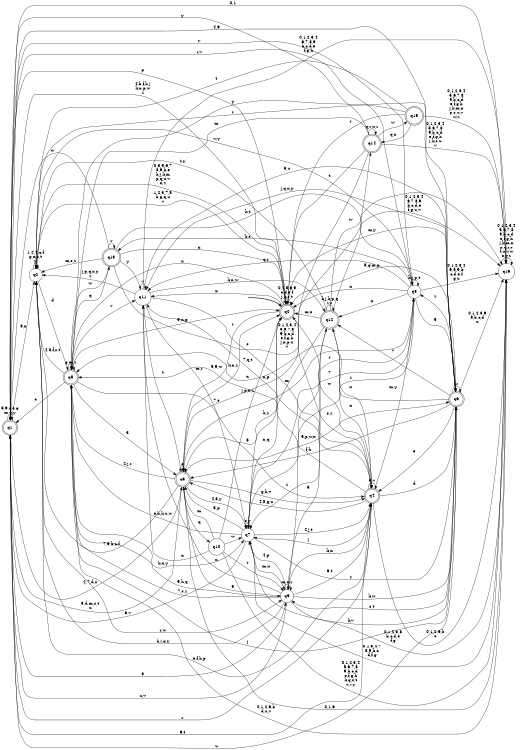 digraph BlueStar {
__start0 [style = invis, shape = none, label = "", width = 0, height = 0];

rankdir=LR;
size="8,5";

s0 [style="rounded,filled", color="black", fillcolor="white" shape="doublecircle", label="q0"];
s1 [style="rounded,filled", color="black", fillcolor="white" shape="doublecircle", label="q1"];
s2 [style="filled", color="black", fillcolor="white" shape="circle", label="q2"];
s3 [style="rounded,filled", color="black", fillcolor="white" shape="doublecircle", label="q3"];
s4 [style="rounded,filled", color="black", fillcolor="white" shape="doublecircle", label="q4"];
s5 [style="rounded,filled", color="black", fillcolor="white" shape="doublecircle", label="q5"];
s6 [style="rounded,filled", color="black", fillcolor="white" shape="doublecircle", label="q6"];
s7 [style="filled", color="black", fillcolor="white" shape="circle", label="q7"];
s8 [style="filled", color="black", fillcolor="white" shape="circle", label="q8"];
s9 [style="filled", color="black", fillcolor="white" shape="circle", label="q9"];
s10 [style="filled", color="black", fillcolor="white" shape="circle", label="q10"];
s11 [style="filled", color="black", fillcolor="white" shape="circle", label="q11"];
s12 [style="rounded,filled", color="black", fillcolor="white" shape="doublecircle", label="q12"];
s13 [style="rounded,filled", color="black", fillcolor="white" shape="doublecircle", label="q13"];
s14 [style="rounded,filled", color="black", fillcolor="white" shape="doublecircle", label="q14"];
s15 [style="rounded,filled", color="black", fillcolor="white" shape="doublecircle", label="q15"];
s16 [style="filled", color="black", fillcolor="white" shape="circle", label="q16"];
subgraph cluster_main { 
	graph [pad=".75", ranksep="0.15", nodesep="0.15"];
	 style=invis; 
	__start0 -> s0 [penwidth=2];
}
s0 -> s0 [label="0,4,5,6,9\nc,d,e,f\nj,k,s,t"];
s0 -> s1 [label="p"];
s0 -> s2 [label="1,2,3,7,8\nb,g,q,u\nv"];
s0 -> s3 [label="r"];
s0 -> s4 [label="w"];
s0 -> s5 [label="x"];
s0 -> s6 [label="m,y"];
s0 -> s7 [label="h,z"];
s0 -> s11 [label="n"];
s1 -> s0 [label="4,b,f,h,j\nk,n,p,w\nz"];
s1 -> s1 [label="5,9,c,e,g\nm,q,y"];
s1 -> s2 [label="8,x"];
s1 -> s3 [label="2,7,d,s"];
s1 -> s4 [label="6,t"];
s1 -> s6 [label="u"];
s1 -> s8 [label="r,v"];
s1 -> s9 [label="3"];
s1 -> s16 [label="0,1"];
s2 -> s0 [label="0,3,5,6,7\n8,9,b,e\nh,j,k,m\np,q,u,v\nx,z"];
s2 -> s2 [label="1,2,4,c,f\ng,n,s,t\ny"];
s2 -> s5 [label="d"];
s2 -> s9 [label="r,w"];
s3 -> s0 [label="k,n,z"];
s3 -> s1 [label="3,d,m,s,t\nu"];
s3 -> s2 [label="7,9,b,c,f"];
s3 -> s3 [label="e"];
s3 -> s4 [label="g,h,v"];
s3 -> s5 [label="2,j,r"];
s3 -> s6 [label="5,p,w,x"];
s3 -> s7 [label="4,8,y"];
s3 -> s10 [label="q"];
s3 -> s16 [label="0,1,6"];
s4 -> s0 [label="s,z"];
s4 -> s1 [label="r"];
s4 -> s2 [label="e,f,h,p"];
s4 -> s3 [label="4,8,g,u"];
s4 -> s4 [label="3,v"];
s4 -> s5 [label="5,9,w"];
s4 -> s6 [label="d"];
s4 -> s7 [label="j"];
s4 -> s8 [label="m,y"];
s4 -> s9 [label="k,n"];
s4 -> s11 [label="7,q,t"];
s4 -> s12 [label="x"];
s4 -> s16 [label="0,1,2,6,b\nc"];
s5 -> s0 [label="9,n,p"];
s5 -> s1 [label="c"];
s5 -> s2 [label="4,8,f,s,t"];
s5 -> s3 [label="3"];
s5 -> s4 [label="7,e"];
s5 -> s5 [label="g,m,z"];
s5 -> s6 [label="j"];
s5 -> s7 [label="k,x,y"];
s5 -> s9 [label="5,h,q"];
s5 -> s11 [label="r"];
s5 -> s13 [label="w"];
s5 -> s16 [label="0,1,2,6,b\nd,u,v"];
s6 -> s0 [label="5,g,m,p"];
s6 -> s1 [label="4,9"];
s6 -> s2 [label="r"];
s6 -> s3 [label="f,h"];
s6 -> s4 [label="e"];
s6 -> s5 [label="n"];
s6 -> s6 [label="w"];
s6 -> s7 [label="k,v"];
s6 -> s8 [label="z"];
s6 -> s9 [label="s,t"];
s6 -> s11 [label="j,q,x,y"];
s6 -> s12 [label="7"];
s6 -> s16 [label="0,1,2,3,6\n8,b,c,d\nu"];
s7 -> s0 [label="n,q"];
s7 -> s1 [label="6,v"];
s7 -> s3 [label="5,p"];
s7 -> s4 [label="2,j,t"];
s7 -> s5 [label="e,h,k,u,w"];
s7 -> s6 [label="z"];
s7 -> s7 [label="s,y"];
s7 -> s8 [label="r"];
s7 -> s9 [label="m,x"];
s7 -> s16 [label="0,1,3,4,7\n8,9,b,c\nd,f,g"];
s8 -> s0 [label="n"];
s8 -> s1 [label="v"];
s8 -> s2 [label="w,y"];
s8 -> s3 [label="m"];
s8 -> s6 [label="5"];
s8 -> s7 [label="7"];
s8 -> s8 [label="h,j,p,t"];
s8 -> s9 [label="z"];
s8 -> s11 [label="q,r"];
s8 -> s12 [label="x"];
s8 -> s13 [label="k,s"];
s8 -> s16 [label="0,1,2,3,4\n6,8,9,b\nc,d,e,f\ng,u"];
s9 -> s1 [label="u,v"];
s9 -> s2 [label="h,j,q,y"];
s9 -> s3 [label="9"];
s9 -> s4 [label="6,t"];
s9 -> s5 [label="7,s,z"];
s9 -> s6 [label="k,w"];
s9 -> s7 [label="4,p"];
s9 -> s9 [label="m,n,r"];
s9 -> s11 [label="x"];
s9 -> s12 [label="5"];
s9 -> s16 [label="0,1,2,3,8\nb,c,d,e\nf,g"];
s10 -> s0 [label="j,p,x,z"];
s10 -> s3 [label="m"];
s10 -> s7 [label="w"];
s10 -> s9 [label="r"];
s10 -> s11 [label="n"];
s10 -> s16 [label="0,1,2,3,4\n5,6,7,8\n9,b,c,d\ne,f,g,h\nk,q,s,t\nu,v,y"];
s11 -> s2 [label="j,p,q,x,y\nz"];
s11 -> s3 [label="t"];
s11 -> s4 [label="s"];
s11 -> s6 [label="5,u"];
s11 -> s7 [label="m,r"];
s11 -> s11 [label="v"];
s11 -> s12 [label="k,n,w"];
s11 -> s16 [label="0,1,2,3,4\n6,7,8,9\nb,c,d,e\nf,g,h"];
s12 -> s0 [label="m,x"];
s12 -> s2 [label="t,y"];
s12 -> s3 [label="5"];
s12 -> s4 [label="n"];
s12 -> s7 [label="z"];
s12 -> s12 [label="h,j,k,p,q\nr,s"];
s12 -> s14 [label="w"];
s12 -> s16 [label="0,1,2,3,4\n6,7,8,9\nb,c,d,e\nf,g,u,v"];
s13 -> s0 [label="x"];
s13 -> s1 [label="w"];
s13 -> s2 [label="m,s,z"];
s13 -> s5 [label="q"];
s13 -> s8 [label="k,t"];
s13 -> s11 [label="y"];
s13 -> s13 [label="r"];
s13 -> s16 [label="0,1,2,3,4\n5,6,7,8\n9,b,c,d\ne,f,g,h\nj,n,p,u\nv"];
s14 -> s0 [label="t"];
s14 -> s1 [label="y"];
s14 -> s3 [label="n,p"];
s14 -> s5 [label="m"];
s14 -> s14 [label="q,r,x,z"];
s14 -> s15 [label="w"];
s14 -> s16 [label="0,1,2,3,4\n5,6,7,8\n9,b,c,d\ne,f,g,h\nj,k,s,u\nv"];
s15 -> s0 [label="r"];
s15 -> s2 [label="t"];
s15 -> s5 [label="y"];
s15 -> s14 [label="q,x"];
s15 -> s16 [label="0,1,2,3,4\n5,6,7,8\n9,b,c,d\ne,f,g,h\nj,k,m,n\np,s,u,v\nw,z"];
s16 -> s16 [label="0,1,2,3,4\n5,6,7,8\n9,b,c,d\ne,f,g,h\nj,k,m,n\np,q,r,s\nt,u,v,w\nx,y,z"];

}